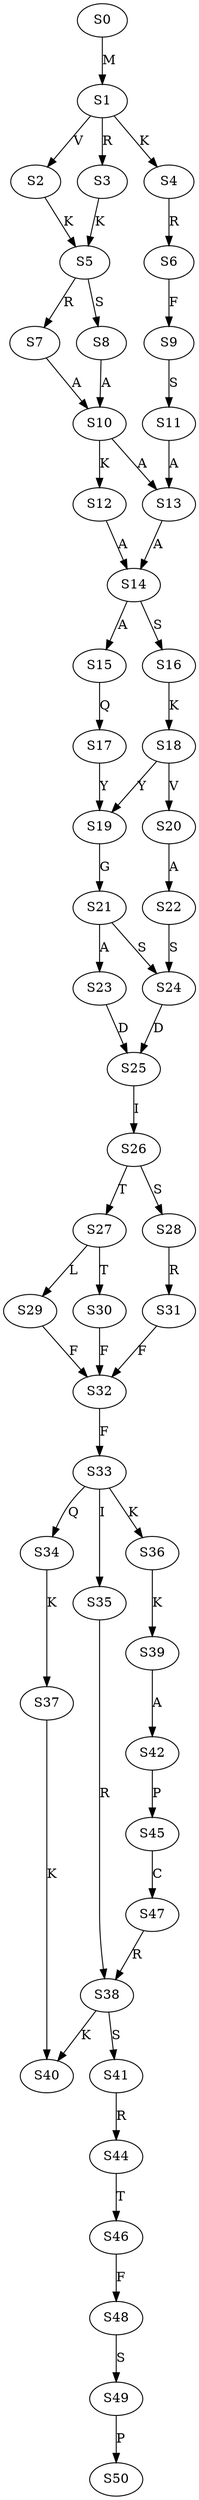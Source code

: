 strict digraph  {
	S0 -> S1 [ label = M ];
	S1 -> S2 [ label = V ];
	S1 -> S3 [ label = R ];
	S1 -> S4 [ label = K ];
	S2 -> S5 [ label = K ];
	S3 -> S5 [ label = K ];
	S4 -> S6 [ label = R ];
	S5 -> S7 [ label = R ];
	S5 -> S8 [ label = S ];
	S6 -> S9 [ label = F ];
	S7 -> S10 [ label = A ];
	S8 -> S10 [ label = A ];
	S9 -> S11 [ label = S ];
	S10 -> S12 [ label = K ];
	S10 -> S13 [ label = A ];
	S11 -> S13 [ label = A ];
	S12 -> S14 [ label = A ];
	S13 -> S14 [ label = A ];
	S14 -> S15 [ label = A ];
	S14 -> S16 [ label = S ];
	S15 -> S17 [ label = Q ];
	S16 -> S18 [ label = K ];
	S17 -> S19 [ label = Y ];
	S18 -> S20 [ label = V ];
	S18 -> S19 [ label = Y ];
	S19 -> S21 [ label = G ];
	S20 -> S22 [ label = A ];
	S21 -> S23 [ label = A ];
	S21 -> S24 [ label = S ];
	S22 -> S24 [ label = S ];
	S23 -> S25 [ label = D ];
	S24 -> S25 [ label = D ];
	S25 -> S26 [ label = I ];
	S26 -> S27 [ label = T ];
	S26 -> S28 [ label = S ];
	S27 -> S29 [ label = L ];
	S27 -> S30 [ label = T ];
	S28 -> S31 [ label = R ];
	S29 -> S32 [ label = F ];
	S30 -> S32 [ label = F ];
	S31 -> S32 [ label = F ];
	S32 -> S33 [ label = F ];
	S33 -> S34 [ label = Q ];
	S33 -> S35 [ label = I ];
	S33 -> S36 [ label = K ];
	S34 -> S37 [ label = K ];
	S35 -> S38 [ label = R ];
	S36 -> S39 [ label = K ];
	S37 -> S40 [ label = K ];
	S38 -> S40 [ label = K ];
	S38 -> S41 [ label = S ];
	S39 -> S42 [ label = A ];
	S41 -> S44 [ label = R ];
	S42 -> S45 [ label = P ];
	S44 -> S46 [ label = T ];
	S45 -> S47 [ label = C ];
	S46 -> S48 [ label = F ];
	S47 -> S38 [ label = R ];
	S48 -> S49 [ label = S ];
	S49 -> S50 [ label = P ];
}
